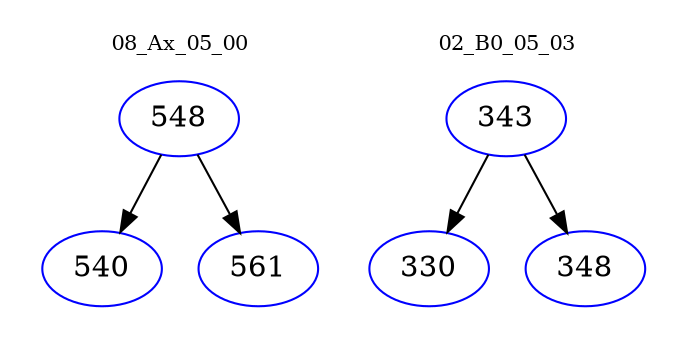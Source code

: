 digraph{
subgraph cluster_0 {
color = white
label = "08_Ax_05_00";
fontsize=10;
T0_548 [label="548", color="blue"]
T0_548 -> T0_540 [color="black"]
T0_540 [label="540", color="blue"]
T0_548 -> T0_561 [color="black"]
T0_561 [label="561", color="blue"]
}
subgraph cluster_1 {
color = white
label = "02_B0_05_03";
fontsize=10;
T1_343 [label="343", color="blue"]
T1_343 -> T1_330 [color="black"]
T1_330 [label="330", color="blue"]
T1_343 -> T1_348 [color="black"]
T1_348 [label="348", color="blue"]
}
}

